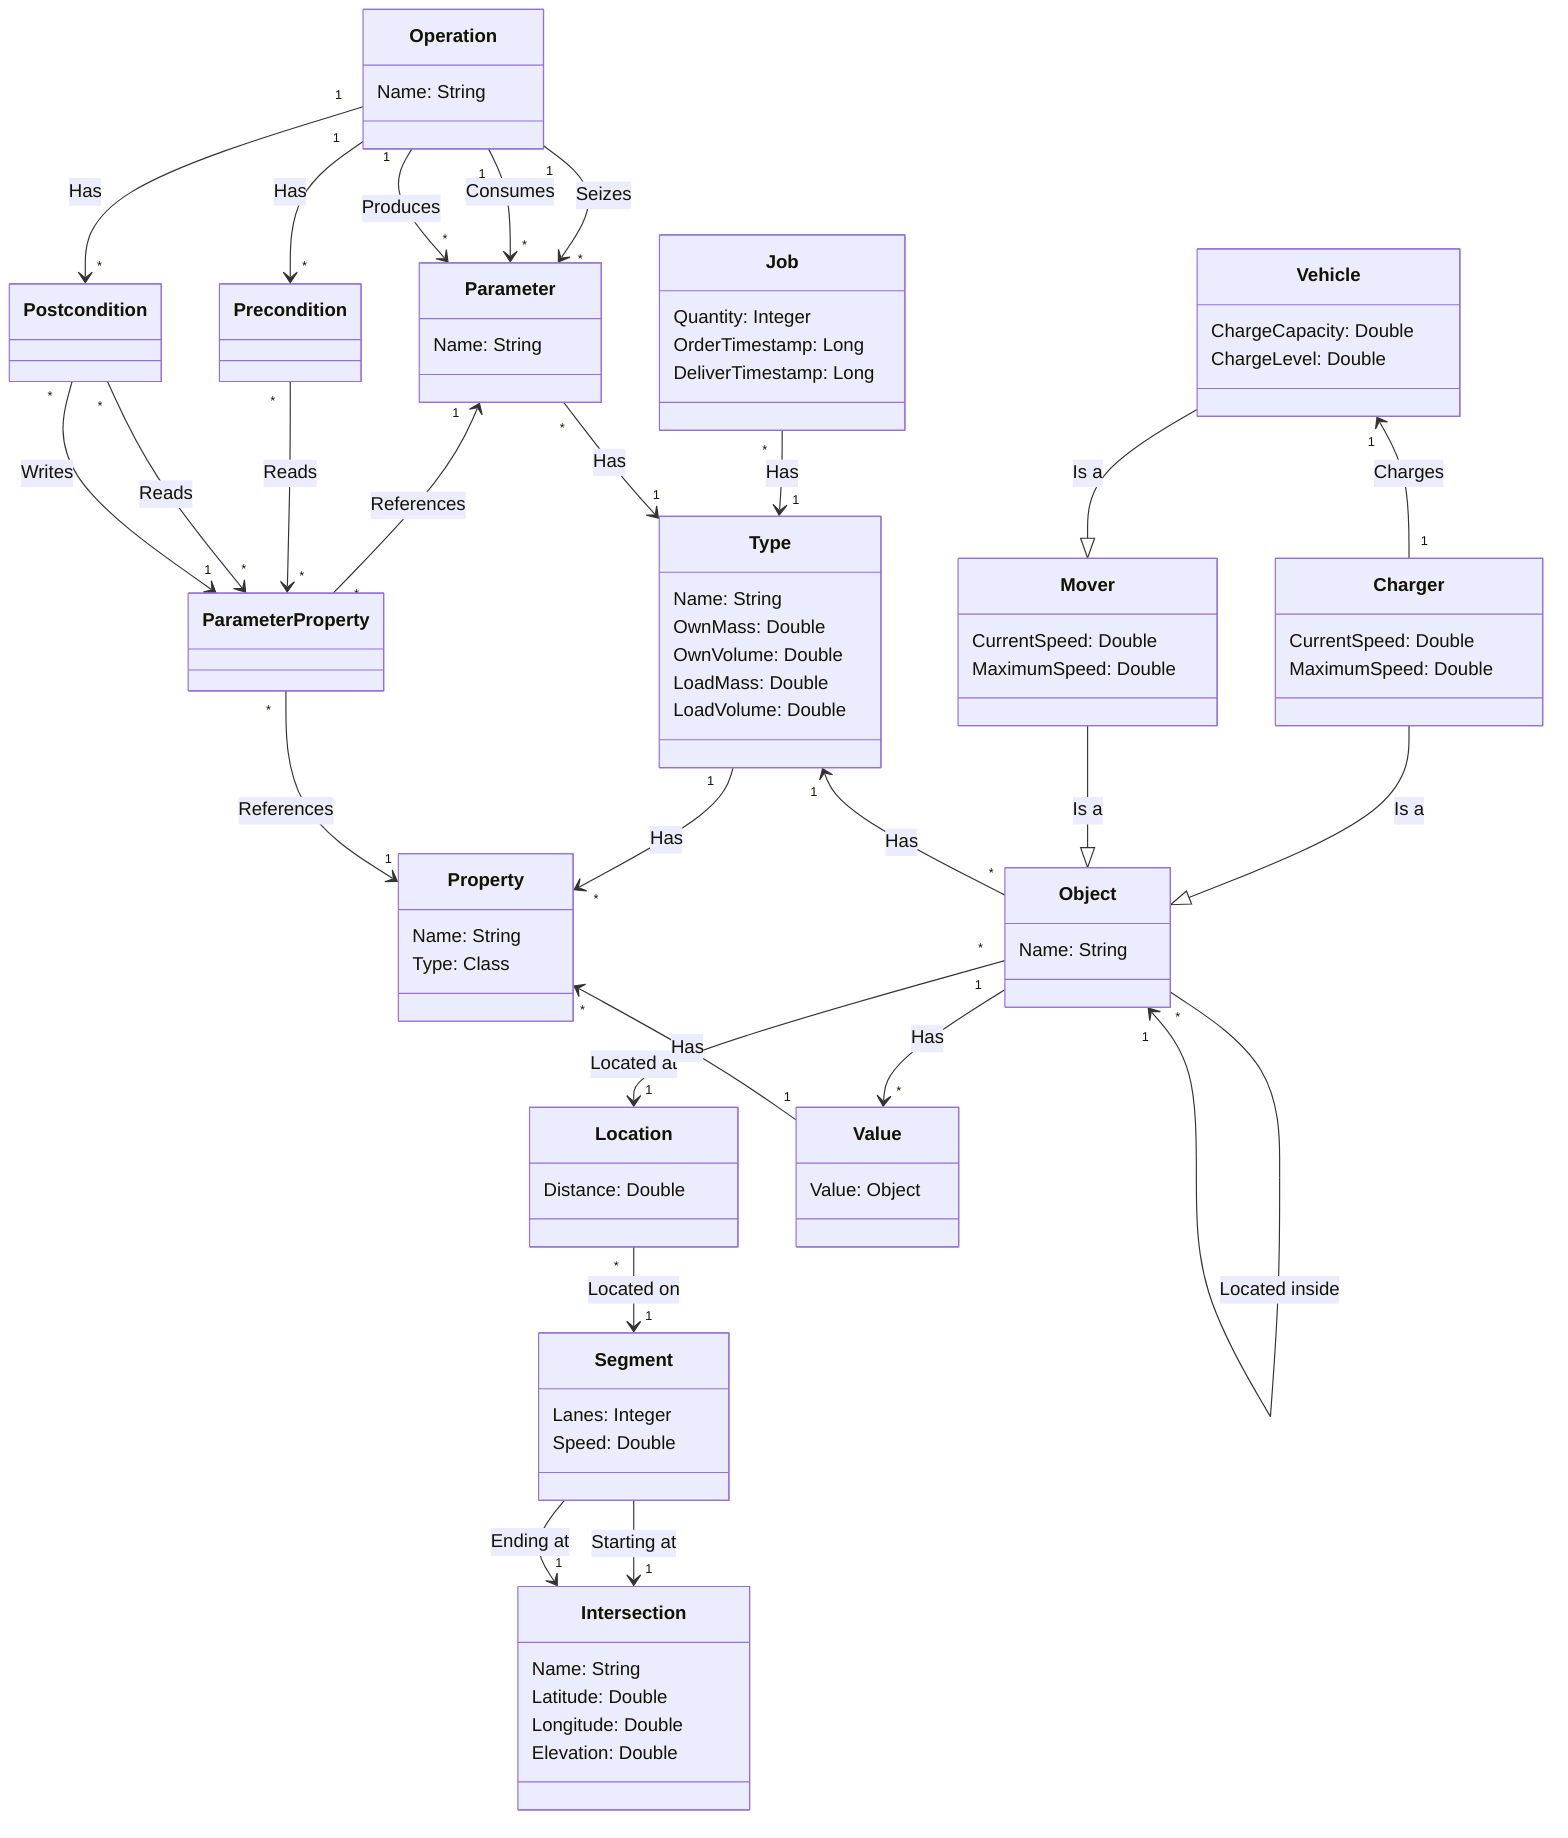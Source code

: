classDiagram
    direction TB

    class Job {
        Quantity: Integer
        OrderTimestamp: Long
        DeliverTimestamp: Long
    }

    class Type {
        Name: String
        OwnMass: Double
        OwnVolume: Double
        LoadMass: Double
        LoadVolume: Double
    }

    class Object {
        Name: String
    }

    class Charger {
        CurrentSpeed: Double
        MaximumSpeed: Double
    }

    class Operation {
        Name: String
    }

    class Parameter {
        Name: String
    }

    class Location {
        Distance: Double
    }

    class Segment {
        Lanes: Integer
        Speed: Double
    }

    class Intersection {
        Name: String
        Latitude: Double
        Longitude: Double
        Elevation: Double
    }

    class Mover {
        CurrentSpeed: Double
        MaximumSpeed: Double
    }

    class Vehicle {
        ChargeCapacity: Double
        ChargeLevel: Double
    }

    class Property {
        Name: String
        Type: Class
    }

    class Value {
        Value: Object
    }

    class Precondition {
    
    }

    class Postcondition {
    
    }

    class ParameterProperty {
    
    }

    Job "*" --> "1" Type:Has

    Segment --> "1" Intersection:Starting at
    Segment --> "1" Intersection:Ending at

    Location "*" --> "1" Segment:Located on

    Operation "1" --> "*" Parameter:Seizes
    Operation "1" --> "*" Parameter:Consumes
    Operation "1" --> "*" Parameter:Produces

    Parameter "*" --> "1" Type:Has

    Charger --|> Object:Is a
    
    Vehicle --|> Mover:Is a
    Vehicle "1" <-- "1" Charger:Charges

    Mover --|> Object:Is a

    Object "*" --> "1" Location:Located at
    Object "*" --> "1" Object:Located inside

    Type "1" <-- "*" Object:Has
    Type "1" --> "*" Property:Has

    Object "1" --> "*" Value:Has

    Operation "1" --> "*" Postcondition:Has

    Property "*" <-- "1" Value:Has

    Operation "1" --> "*" Precondition:Has

    Parameter "1" <-- "*" ParameterProperty:References

    ParameterProperty "*" --> "1" Property:References

    Precondition "*" --> "*" ParameterProperty:Reads

    Postcondition "*" --> "*" ParameterProperty:Reads
    Postcondition "*" --> "1" ParameterProperty:Writes